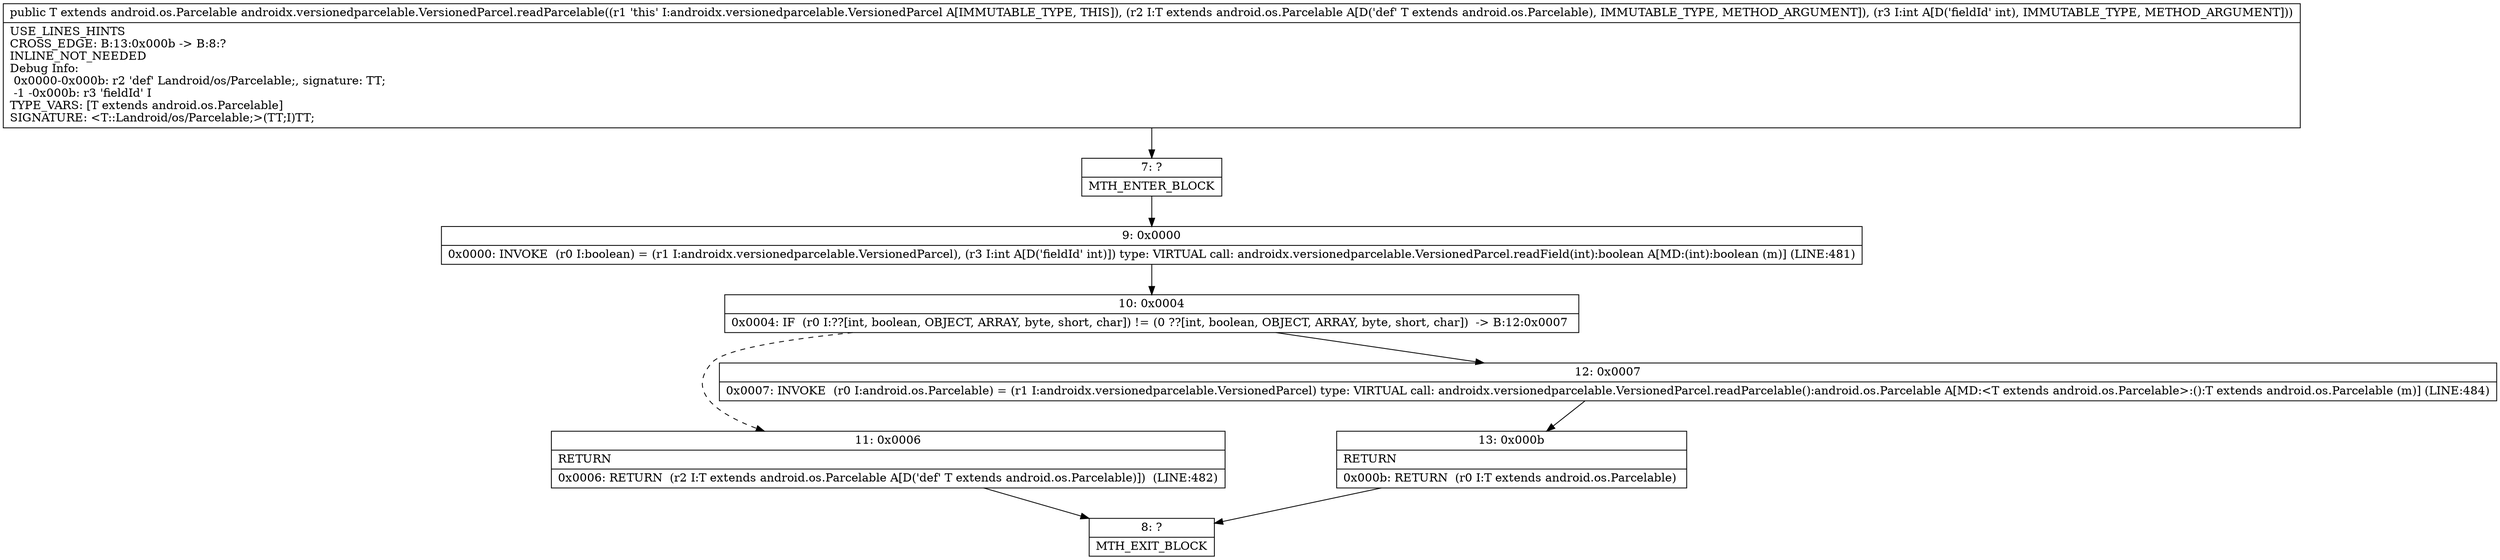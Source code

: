 digraph "CFG forandroidx.versionedparcelable.VersionedParcel.readParcelable(Landroid\/os\/Parcelable;I)Landroid\/os\/Parcelable;" {
Node_7 [shape=record,label="{7\:\ ?|MTH_ENTER_BLOCK\l}"];
Node_9 [shape=record,label="{9\:\ 0x0000|0x0000: INVOKE  (r0 I:boolean) = (r1 I:androidx.versionedparcelable.VersionedParcel), (r3 I:int A[D('fieldId' int)]) type: VIRTUAL call: androidx.versionedparcelable.VersionedParcel.readField(int):boolean A[MD:(int):boolean (m)] (LINE:481)\l}"];
Node_10 [shape=record,label="{10\:\ 0x0004|0x0004: IF  (r0 I:??[int, boolean, OBJECT, ARRAY, byte, short, char]) != (0 ??[int, boolean, OBJECT, ARRAY, byte, short, char])  \-\> B:12:0x0007 \l}"];
Node_11 [shape=record,label="{11\:\ 0x0006|RETURN\l|0x0006: RETURN  (r2 I:T extends android.os.Parcelable A[D('def' T extends android.os.Parcelable)])  (LINE:482)\l}"];
Node_8 [shape=record,label="{8\:\ ?|MTH_EXIT_BLOCK\l}"];
Node_12 [shape=record,label="{12\:\ 0x0007|0x0007: INVOKE  (r0 I:android.os.Parcelable) = (r1 I:androidx.versionedparcelable.VersionedParcel) type: VIRTUAL call: androidx.versionedparcelable.VersionedParcel.readParcelable():android.os.Parcelable A[MD:\<T extends android.os.Parcelable\>:():T extends android.os.Parcelable (m)] (LINE:484)\l}"];
Node_13 [shape=record,label="{13\:\ 0x000b|RETURN\l|0x000b: RETURN  (r0 I:T extends android.os.Parcelable) \l}"];
MethodNode[shape=record,label="{public T extends android.os.Parcelable androidx.versionedparcelable.VersionedParcel.readParcelable((r1 'this' I:androidx.versionedparcelable.VersionedParcel A[IMMUTABLE_TYPE, THIS]), (r2 I:T extends android.os.Parcelable A[D('def' T extends android.os.Parcelable), IMMUTABLE_TYPE, METHOD_ARGUMENT]), (r3 I:int A[D('fieldId' int), IMMUTABLE_TYPE, METHOD_ARGUMENT]))  | USE_LINES_HINTS\lCROSS_EDGE: B:13:0x000b \-\> B:8:?\lINLINE_NOT_NEEDED\lDebug Info:\l  0x0000\-0x000b: r2 'def' Landroid\/os\/Parcelable;, signature: TT;\l  \-1 \-0x000b: r3 'fieldId' I\lTYPE_VARS: [T extends android.os.Parcelable]\lSIGNATURE: \<T::Landroid\/os\/Parcelable;\>(TT;I)TT;\l}"];
MethodNode -> Node_7;Node_7 -> Node_9;
Node_9 -> Node_10;
Node_10 -> Node_11[style=dashed];
Node_10 -> Node_12;
Node_11 -> Node_8;
Node_12 -> Node_13;
Node_13 -> Node_8;
}


